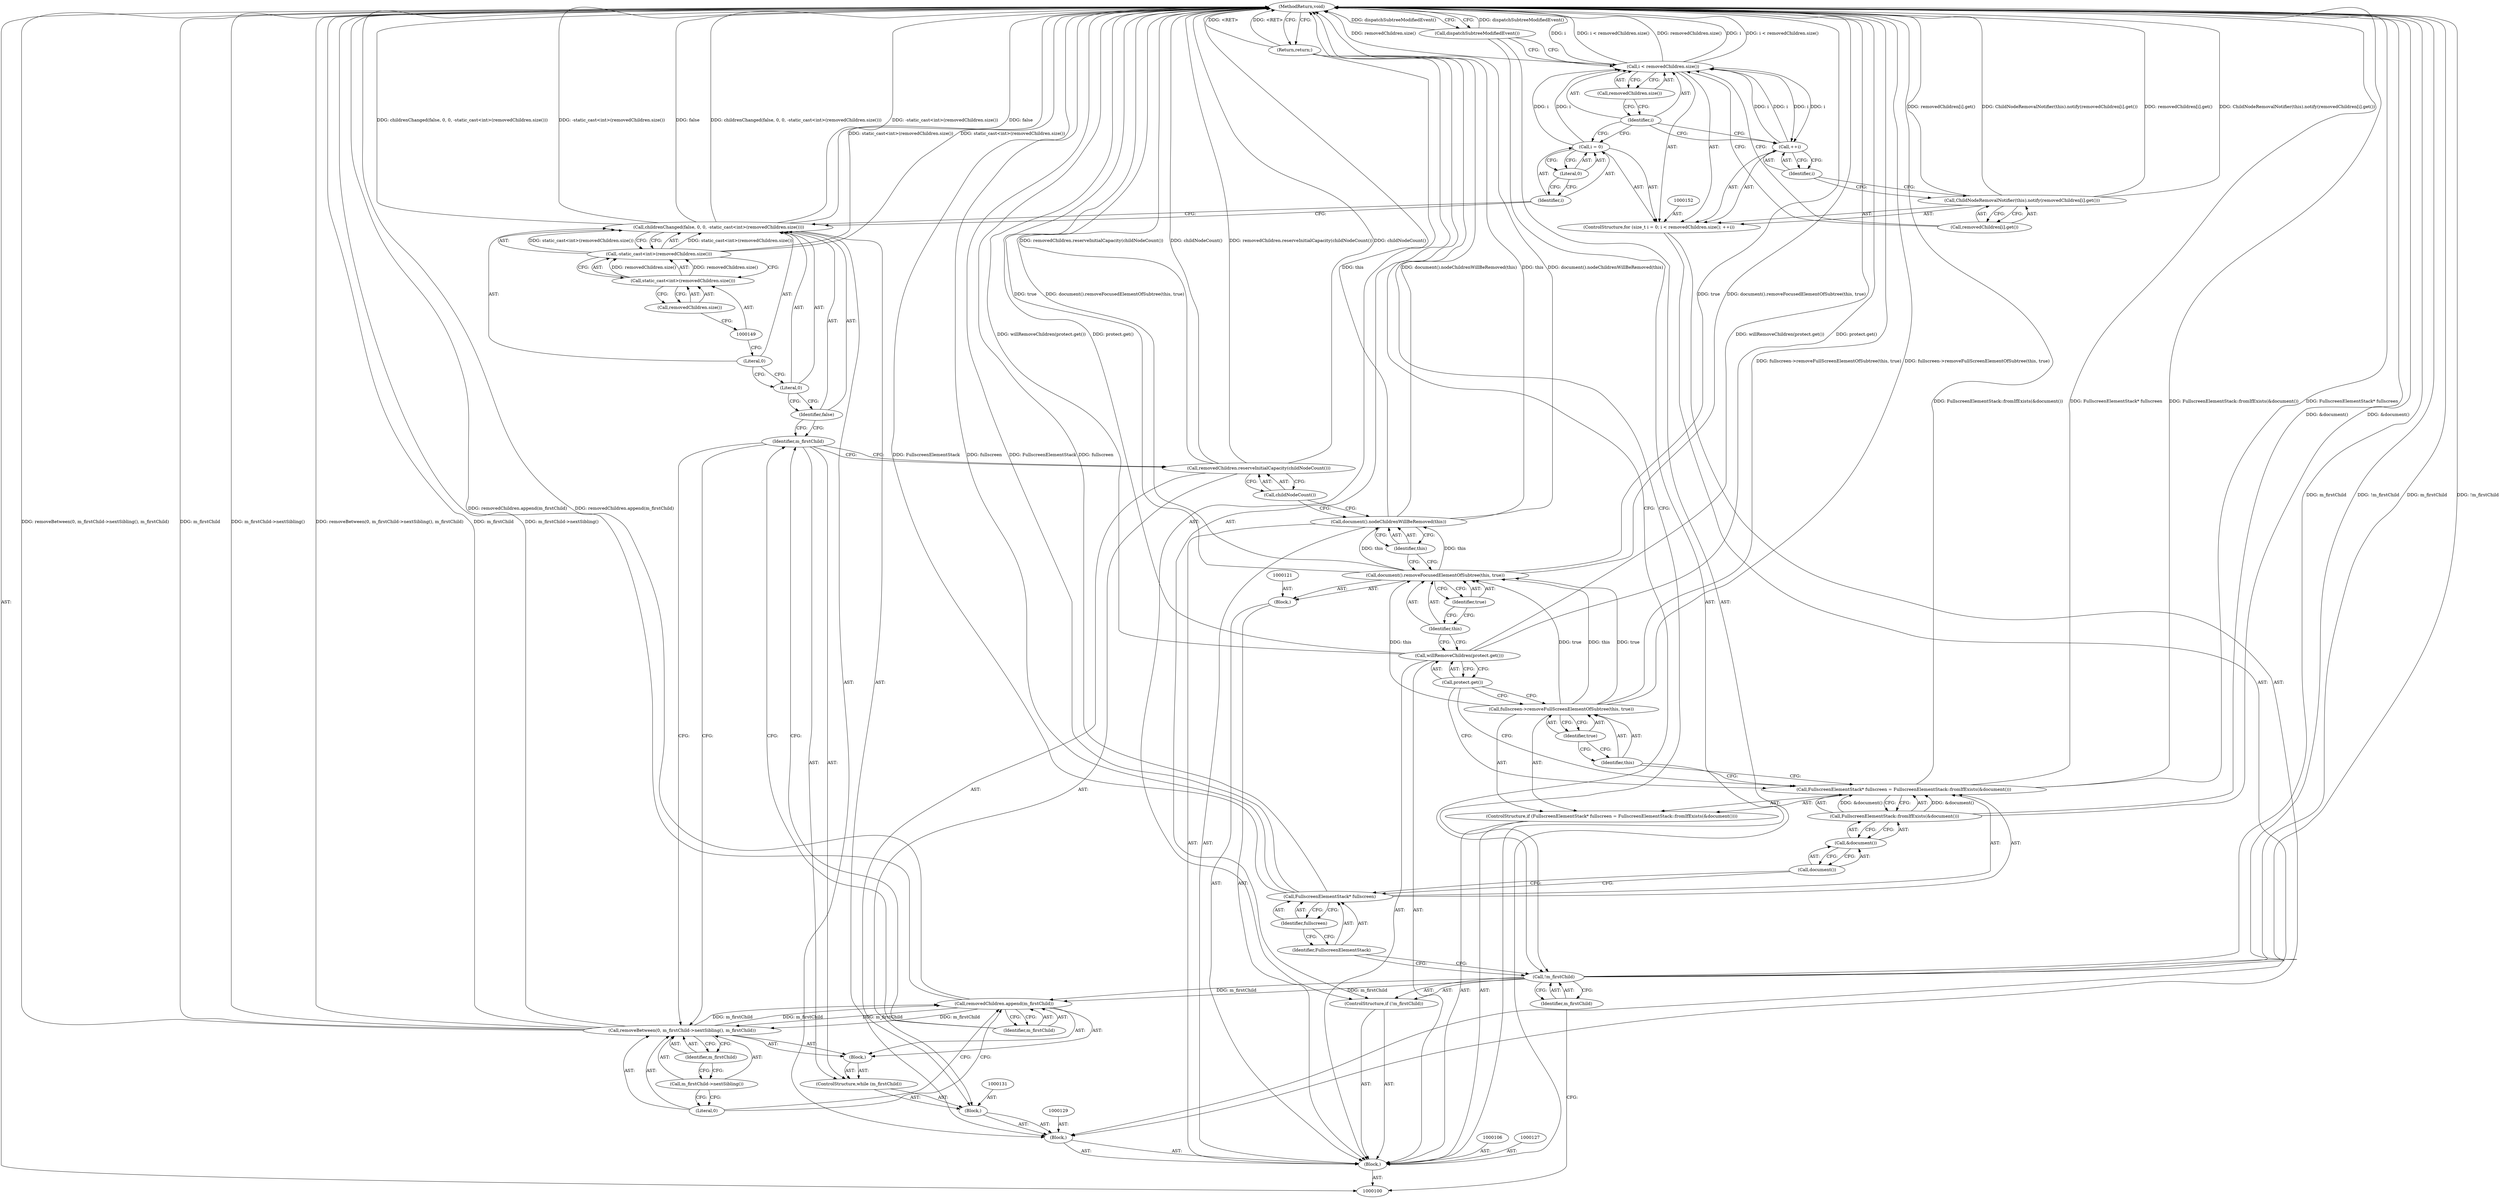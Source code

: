 digraph "0_Chrome_f084d7007f67809ef116ee6b11f251bf3c9ed895" {
"1000164" [label="(MethodReturn,void)"];
"1000119" [label="(Call,protect.get())"];
"1000118" [label="(Call,willRemoveChildren(protect.get()))"];
"1000120" [label="(Block,)"];
"1000123" [label="(Identifier,this)"];
"1000124" [label="(Identifier,true)"];
"1000122" [label="(Call,document().removeFocusedElementOfSubtree(this, true))"];
"1000125" [label="(Call,document().nodeChildrenWillBeRemoved(this))"];
"1000126" [label="(Identifier,this)"];
"1000101" [label="(Block,)"];
"1000128" [label="(Block,)"];
"1000130" [label="(Block,)"];
"1000132" [label="(Call,removedChildren.reserveInitialCapacity(childNodeCount()))"];
"1000133" [label="(Call,childNodeCount())"];
"1000134" [label="(ControlStructure,while (m_firstChild))"];
"1000135" [label="(Identifier,m_firstChild)"];
"1000136" [label="(Block,)"];
"1000137" [label="(Call,removedChildren.append(m_firstChild))"];
"1000138" [label="(Identifier,m_firstChild)"];
"1000139" [label="(Call,removeBetween(0, m_firstChild->nextSibling(), m_firstChild))"];
"1000140" [label="(Literal,0)"];
"1000141" [label="(Call,m_firstChild->nextSibling())"];
"1000142" [label="(Identifier,m_firstChild)"];
"1000102" [label="(ControlStructure,if (!m_firstChild))"];
"1000103" [label="(Call,!m_firstChild)"];
"1000104" [label="(Identifier,m_firstChild)"];
"1000144" [label="(Identifier,false)"];
"1000145" [label="(Literal,0)"];
"1000146" [label="(Literal,0)"];
"1000147" [label="(Call,-static_cast<int>(removedChildren.size()))"];
"1000148" [label="(Call,static_cast<int>(removedChildren.size()))"];
"1000150" [label="(Call,removedChildren.size())"];
"1000143" [label="(Call,childrenChanged(false, 0, 0, -static_cast<int>(removedChildren.size())))"];
"1000153" [label="(Call,i = 0)"];
"1000154" [label="(Identifier,i)"];
"1000155" [label="(Literal,0)"];
"1000156" [label="(Call,i < removedChildren.size())"];
"1000157" [label="(Identifier,i)"];
"1000158" [label="(Call,removedChildren.size())"];
"1000159" [label="(Call,++i)"];
"1000160" [label="(Identifier,i)"];
"1000151" [label="(ControlStructure,for (size_t i = 0; i < removedChildren.size(); ++i))"];
"1000161" [label="(Call,ChildNodeRemovalNotifier(this).notify(removedChildren[i].get()))"];
"1000162" [label="(Call,removedChildren[i].get())"];
"1000163" [label="(Call,dispatchSubtreeModifiedEvent())"];
"1000105" [label="(Return,return;)"];
"1000111" [label="(Identifier,fullscreen)"];
"1000107" [label="(ControlStructure,if (FullscreenElementStack* fullscreen = FullscreenElementStack::fromIfExists(&document())))"];
"1000112" [label="(Call,FullscreenElementStack::fromIfExists(&document()))"];
"1000108" [label="(Call,FullscreenElementStack* fullscreen = FullscreenElementStack::fromIfExists(&document()))"];
"1000109" [label="(Call,FullscreenElementStack* fullscreen)"];
"1000110" [label="(Identifier,FullscreenElementStack)"];
"1000113" [label="(Call,&document())"];
"1000114" [label="(Call,document())"];
"1000116" [label="(Identifier,this)"];
"1000117" [label="(Identifier,true)"];
"1000115" [label="(Call,fullscreen->removeFullScreenElementOfSubtree(this, true))"];
"1000164" -> "1000100"  [label="AST: "];
"1000164" -> "1000105"  [label="CFG: "];
"1000164" -> "1000163"  [label="CFG: "];
"1000125" -> "1000164"  [label="DDG: this"];
"1000125" -> "1000164"  [label="DDG: document().nodeChildrenWillBeRemoved(this)"];
"1000139" -> "1000164"  [label="DDG: m_firstChild"];
"1000139" -> "1000164"  [label="DDG: m_firstChild->nextSibling()"];
"1000139" -> "1000164"  [label="DDG: removeBetween(0, m_firstChild->nextSibling(), m_firstChild)"];
"1000156" -> "1000164"  [label="DDG: i"];
"1000156" -> "1000164"  [label="DDG: i < removedChildren.size()"];
"1000156" -> "1000164"  [label="DDG: removedChildren.size()"];
"1000103" -> "1000164"  [label="DDG: m_firstChild"];
"1000103" -> "1000164"  [label="DDG: !m_firstChild"];
"1000115" -> "1000164"  [label="DDG: fullscreen->removeFullScreenElementOfSubtree(this, true)"];
"1000147" -> "1000164"  [label="DDG: static_cast<int>(removedChildren.size())"];
"1000118" -> "1000164"  [label="DDG: willRemoveChildren(protect.get())"];
"1000118" -> "1000164"  [label="DDG: protect.get()"];
"1000122" -> "1000164"  [label="DDG: true"];
"1000122" -> "1000164"  [label="DDG: document().removeFocusedElementOfSubtree(this, true)"];
"1000132" -> "1000164"  [label="DDG: removedChildren.reserveInitialCapacity(childNodeCount())"];
"1000132" -> "1000164"  [label="DDG: childNodeCount()"];
"1000143" -> "1000164"  [label="DDG: false"];
"1000143" -> "1000164"  [label="DDG: childrenChanged(false, 0, 0, -static_cast<int>(removedChildren.size()))"];
"1000143" -> "1000164"  [label="DDG: -static_cast<int>(removedChildren.size())"];
"1000108" -> "1000164"  [label="DDG: FullscreenElementStack::fromIfExists(&document())"];
"1000108" -> "1000164"  [label="DDG: FullscreenElementStack* fullscreen"];
"1000112" -> "1000164"  [label="DDG: &document()"];
"1000109" -> "1000164"  [label="DDG: FullscreenElementStack"];
"1000109" -> "1000164"  [label="DDG: fullscreen"];
"1000163" -> "1000164"  [label="DDG: dispatchSubtreeModifiedEvent()"];
"1000161" -> "1000164"  [label="DDG: removedChildren[i].get()"];
"1000161" -> "1000164"  [label="DDG: ChildNodeRemovalNotifier(this).notify(removedChildren[i].get())"];
"1000137" -> "1000164"  [label="DDG: removedChildren.append(m_firstChild)"];
"1000105" -> "1000164"  [label="DDG: <RET>"];
"1000119" -> "1000118"  [label="AST: "];
"1000119" -> "1000115"  [label="CFG: "];
"1000119" -> "1000108"  [label="CFG: "];
"1000118" -> "1000119"  [label="CFG: "];
"1000118" -> "1000101"  [label="AST: "];
"1000118" -> "1000119"  [label="CFG: "];
"1000119" -> "1000118"  [label="AST: "];
"1000123" -> "1000118"  [label="CFG: "];
"1000118" -> "1000164"  [label="DDG: willRemoveChildren(protect.get())"];
"1000118" -> "1000164"  [label="DDG: protect.get()"];
"1000120" -> "1000101"  [label="AST: "];
"1000121" -> "1000120"  [label="AST: "];
"1000122" -> "1000120"  [label="AST: "];
"1000123" -> "1000122"  [label="AST: "];
"1000123" -> "1000118"  [label="CFG: "];
"1000124" -> "1000123"  [label="CFG: "];
"1000124" -> "1000122"  [label="AST: "];
"1000124" -> "1000123"  [label="CFG: "];
"1000122" -> "1000124"  [label="CFG: "];
"1000122" -> "1000120"  [label="AST: "];
"1000122" -> "1000124"  [label="CFG: "];
"1000123" -> "1000122"  [label="AST: "];
"1000124" -> "1000122"  [label="AST: "];
"1000126" -> "1000122"  [label="CFG: "];
"1000122" -> "1000164"  [label="DDG: true"];
"1000122" -> "1000164"  [label="DDG: document().removeFocusedElementOfSubtree(this, true)"];
"1000115" -> "1000122"  [label="DDG: this"];
"1000115" -> "1000122"  [label="DDG: true"];
"1000122" -> "1000125"  [label="DDG: this"];
"1000125" -> "1000101"  [label="AST: "];
"1000125" -> "1000126"  [label="CFG: "];
"1000126" -> "1000125"  [label="AST: "];
"1000133" -> "1000125"  [label="CFG: "];
"1000125" -> "1000164"  [label="DDG: this"];
"1000125" -> "1000164"  [label="DDG: document().nodeChildrenWillBeRemoved(this)"];
"1000122" -> "1000125"  [label="DDG: this"];
"1000126" -> "1000125"  [label="AST: "];
"1000126" -> "1000122"  [label="CFG: "];
"1000125" -> "1000126"  [label="CFG: "];
"1000101" -> "1000100"  [label="AST: "];
"1000102" -> "1000101"  [label="AST: "];
"1000106" -> "1000101"  [label="AST: "];
"1000107" -> "1000101"  [label="AST: "];
"1000118" -> "1000101"  [label="AST: "];
"1000120" -> "1000101"  [label="AST: "];
"1000125" -> "1000101"  [label="AST: "];
"1000127" -> "1000101"  [label="AST: "];
"1000128" -> "1000101"  [label="AST: "];
"1000163" -> "1000101"  [label="AST: "];
"1000128" -> "1000101"  [label="AST: "];
"1000129" -> "1000128"  [label="AST: "];
"1000130" -> "1000128"  [label="AST: "];
"1000143" -> "1000128"  [label="AST: "];
"1000151" -> "1000128"  [label="AST: "];
"1000130" -> "1000128"  [label="AST: "];
"1000131" -> "1000130"  [label="AST: "];
"1000132" -> "1000130"  [label="AST: "];
"1000134" -> "1000130"  [label="AST: "];
"1000132" -> "1000130"  [label="AST: "];
"1000132" -> "1000133"  [label="CFG: "];
"1000133" -> "1000132"  [label="AST: "];
"1000135" -> "1000132"  [label="CFG: "];
"1000132" -> "1000164"  [label="DDG: removedChildren.reserveInitialCapacity(childNodeCount())"];
"1000132" -> "1000164"  [label="DDG: childNodeCount()"];
"1000133" -> "1000132"  [label="AST: "];
"1000133" -> "1000125"  [label="CFG: "];
"1000132" -> "1000133"  [label="CFG: "];
"1000134" -> "1000130"  [label="AST: "];
"1000135" -> "1000134"  [label="AST: "];
"1000136" -> "1000134"  [label="AST: "];
"1000135" -> "1000134"  [label="AST: "];
"1000135" -> "1000139"  [label="CFG: "];
"1000135" -> "1000132"  [label="CFG: "];
"1000138" -> "1000135"  [label="CFG: "];
"1000144" -> "1000135"  [label="CFG: "];
"1000136" -> "1000134"  [label="AST: "];
"1000137" -> "1000136"  [label="AST: "];
"1000139" -> "1000136"  [label="AST: "];
"1000137" -> "1000136"  [label="AST: "];
"1000137" -> "1000138"  [label="CFG: "];
"1000138" -> "1000137"  [label="AST: "];
"1000140" -> "1000137"  [label="CFG: "];
"1000137" -> "1000164"  [label="DDG: removedChildren.append(m_firstChild)"];
"1000139" -> "1000137"  [label="DDG: m_firstChild"];
"1000103" -> "1000137"  [label="DDG: m_firstChild"];
"1000137" -> "1000139"  [label="DDG: m_firstChild"];
"1000138" -> "1000137"  [label="AST: "];
"1000138" -> "1000135"  [label="CFG: "];
"1000137" -> "1000138"  [label="CFG: "];
"1000139" -> "1000136"  [label="AST: "];
"1000139" -> "1000142"  [label="CFG: "];
"1000140" -> "1000139"  [label="AST: "];
"1000141" -> "1000139"  [label="AST: "];
"1000142" -> "1000139"  [label="AST: "];
"1000135" -> "1000139"  [label="CFG: "];
"1000139" -> "1000164"  [label="DDG: m_firstChild"];
"1000139" -> "1000164"  [label="DDG: m_firstChild->nextSibling()"];
"1000139" -> "1000164"  [label="DDG: removeBetween(0, m_firstChild->nextSibling(), m_firstChild)"];
"1000139" -> "1000137"  [label="DDG: m_firstChild"];
"1000137" -> "1000139"  [label="DDG: m_firstChild"];
"1000140" -> "1000139"  [label="AST: "];
"1000140" -> "1000137"  [label="CFG: "];
"1000141" -> "1000140"  [label="CFG: "];
"1000141" -> "1000139"  [label="AST: "];
"1000141" -> "1000140"  [label="CFG: "];
"1000142" -> "1000141"  [label="CFG: "];
"1000142" -> "1000139"  [label="AST: "];
"1000142" -> "1000141"  [label="CFG: "];
"1000139" -> "1000142"  [label="CFG: "];
"1000102" -> "1000101"  [label="AST: "];
"1000103" -> "1000102"  [label="AST: "];
"1000105" -> "1000102"  [label="AST: "];
"1000103" -> "1000102"  [label="AST: "];
"1000103" -> "1000104"  [label="CFG: "];
"1000104" -> "1000103"  [label="AST: "];
"1000105" -> "1000103"  [label="CFG: "];
"1000110" -> "1000103"  [label="CFG: "];
"1000103" -> "1000164"  [label="DDG: m_firstChild"];
"1000103" -> "1000164"  [label="DDG: !m_firstChild"];
"1000103" -> "1000137"  [label="DDG: m_firstChild"];
"1000104" -> "1000103"  [label="AST: "];
"1000104" -> "1000100"  [label="CFG: "];
"1000103" -> "1000104"  [label="CFG: "];
"1000144" -> "1000143"  [label="AST: "];
"1000144" -> "1000135"  [label="CFG: "];
"1000145" -> "1000144"  [label="CFG: "];
"1000145" -> "1000143"  [label="AST: "];
"1000145" -> "1000144"  [label="CFG: "];
"1000146" -> "1000145"  [label="CFG: "];
"1000146" -> "1000143"  [label="AST: "];
"1000146" -> "1000145"  [label="CFG: "];
"1000149" -> "1000146"  [label="CFG: "];
"1000147" -> "1000143"  [label="AST: "];
"1000147" -> "1000148"  [label="CFG: "];
"1000148" -> "1000147"  [label="AST: "];
"1000143" -> "1000147"  [label="CFG: "];
"1000147" -> "1000164"  [label="DDG: static_cast<int>(removedChildren.size())"];
"1000147" -> "1000143"  [label="DDG: static_cast<int>(removedChildren.size())"];
"1000148" -> "1000147"  [label="DDG: removedChildren.size()"];
"1000148" -> "1000147"  [label="AST: "];
"1000148" -> "1000150"  [label="CFG: "];
"1000149" -> "1000148"  [label="AST: "];
"1000150" -> "1000148"  [label="AST: "];
"1000147" -> "1000148"  [label="CFG: "];
"1000148" -> "1000147"  [label="DDG: removedChildren.size()"];
"1000150" -> "1000148"  [label="AST: "];
"1000150" -> "1000149"  [label="CFG: "];
"1000148" -> "1000150"  [label="CFG: "];
"1000143" -> "1000128"  [label="AST: "];
"1000143" -> "1000147"  [label="CFG: "];
"1000144" -> "1000143"  [label="AST: "];
"1000145" -> "1000143"  [label="AST: "];
"1000146" -> "1000143"  [label="AST: "];
"1000147" -> "1000143"  [label="AST: "];
"1000154" -> "1000143"  [label="CFG: "];
"1000143" -> "1000164"  [label="DDG: false"];
"1000143" -> "1000164"  [label="DDG: childrenChanged(false, 0, 0, -static_cast<int>(removedChildren.size()))"];
"1000143" -> "1000164"  [label="DDG: -static_cast<int>(removedChildren.size())"];
"1000147" -> "1000143"  [label="DDG: static_cast<int>(removedChildren.size())"];
"1000153" -> "1000151"  [label="AST: "];
"1000153" -> "1000155"  [label="CFG: "];
"1000154" -> "1000153"  [label="AST: "];
"1000155" -> "1000153"  [label="AST: "];
"1000157" -> "1000153"  [label="CFG: "];
"1000153" -> "1000156"  [label="DDG: i"];
"1000154" -> "1000153"  [label="AST: "];
"1000154" -> "1000143"  [label="CFG: "];
"1000155" -> "1000154"  [label="CFG: "];
"1000155" -> "1000153"  [label="AST: "];
"1000155" -> "1000154"  [label="CFG: "];
"1000153" -> "1000155"  [label="CFG: "];
"1000156" -> "1000151"  [label="AST: "];
"1000156" -> "1000158"  [label="CFG: "];
"1000157" -> "1000156"  [label="AST: "];
"1000158" -> "1000156"  [label="AST: "];
"1000162" -> "1000156"  [label="CFG: "];
"1000163" -> "1000156"  [label="CFG: "];
"1000156" -> "1000164"  [label="DDG: i"];
"1000156" -> "1000164"  [label="DDG: i < removedChildren.size()"];
"1000156" -> "1000164"  [label="DDG: removedChildren.size()"];
"1000159" -> "1000156"  [label="DDG: i"];
"1000153" -> "1000156"  [label="DDG: i"];
"1000156" -> "1000159"  [label="DDG: i"];
"1000157" -> "1000156"  [label="AST: "];
"1000157" -> "1000153"  [label="CFG: "];
"1000157" -> "1000159"  [label="CFG: "];
"1000158" -> "1000157"  [label="CFG: "];
"1000158" -> "1000156"  [label="AST: "];
"1000158" -> "1000157"  [label="CFG: "];
"1000156" -> "1000158"  [label="CFG: "];
"1000159" -> "1000151"  [label="AST: "];
"1000159" -> "1000160"  [label="CFG: "];
"1000160" -> "1000159"  [label="AST: "];
"1000157" -> "1000159"  [label="CFG: "];
"1000159" -> "1000156"  [label="DDG: i"];
"1000156" -> "1000159"  [label="DDG: i"];
"1000160" -> "1000159"  [label="AST: "];
"1000160" -> "1000161"  [label="CFG: "];
"1000159" -> "1000160"  [label="CFG: "];
"1000151" -> "1000128"  [label="AST: "];
"1000152" -> "1000151"  [label="AST: "];
"1000153" -> "1000151"  [label="AST: "];
"1000156" -> "1000151"  [label="AST: "];
"1000159" -> "1000151"  [label="AST: "];
"1000161" -> "1000151"  [label="AST: "];
"1000161" -> "1000151"  [label="AST: "];
"1000161" -> "1000162"  [label="CFG: "];
"1000162" -> "1000161"  [label="AST: "];
"1000160" -> "1000161"  [label="CFG: "];
"1000161" -> "1000164"  [label="DDG: removedChildren[i].get()"];
"1000161" -> "1000164"  [label="DDG: ChildNodeRemovalNotifier(this).notify(removedChildren[i].get())"];
"1000162" -> "1000161"  [label="AST: "];
"1000162" -> "1000156"  [label="CFG: "];
"1000161" -> "1000162"  [label="CFG: "];
"1000163" -> "1000101"  [label="AST: "];
"1000163" -> "1000156"  [label="CFG: "];
"1000164" -> "1000163"  [label="CFG: "];
"1000163" -> "1000164"  [label="DDG: dispatchSubtreeModifiedEvent()"];
"1000105" -> "1000102"  [label="AST: "];
"1000105" -> "1000103"  [label="CFG: "];
"1000164" -> "1000105"  [label="CFG: "];
"1000105" -> "1000164"  [label="DDG: <RET>"];
"1000111" -> "1000109"  [label="AST: "];
"1000111" -> "1000110"  [label="CFG: "];
"1000109" -> "1000111"  [label="CFG: "];
"1000107" -> "1000101"  [label="AST: "];
"1000108" -> "1000107"  [label="AST: "];
"1000115" -> "1000107"  [label="AST: "];
"1000112" -> "1000108"  [label="AST: "];
"1000112" -> "1000113"  [label="CFG: "];
"1000113" -> "1000112"  [label="AST: "];
"1000108" -> "1000112"  [label="CFG: "];
"1000112" -> "1000164"  [label="DDG: &document()"];
"1000112" -> "1000108"  [label="DDG: &document()"];
"1000108" -> "1000107"  [label="AST: "];
"1000108" -> "1000112"  [label="CFG: "];
"1000109" -> "1000108"  [label="AST: "];
"1000112" -> "1000108"  [label="AST: "];
"1000116" -> "1000108"  [label="CFG: "];
"1000119" -> "1000108"  [label="CFG: "];
"1000108" -> "1000164"  [label="DDG: FullscreenElementStack::fromIfExists(&document())"];
"1000108" -> "1000164"  [label="DDG: FullscreenElementStack* fullscreen"];
"1000112" -> "1000108"  [label="DDG: &document()"];
"1000109" -> "1000108"  [label="AST: "];
"1000109" -> "1000111"  [label="CFG: "];
"1000110" -> "1000109"  [label="AST: "];
"1000111" -> "1000109"  [label="AST: "];
"1000114" -> "1000109"  [label="CFG: "];
"1000109" -> "1000164"  [label="DDG: FullscreenElementStack"];
"1000109" -> "1000164"  [label="DDG: fullscreen"];
"1000110" -> "1000109"  [label="AST: "];
"1000110" -> "1000103"  [label="CFG: "];
"1000111" -> "1000110"  [label="CFG: "];
"1000113" -> "1000112"  [label="AST: "];
"1000113" -> "1000114"  [label="CFG: "];
"1000114" -> "1000113"  [label="AST: "];
"1000112" -> "1000113"  [label="CFG: "];
"1000114" -> "1000113"  [label="AST: "];
"1000114" -> "1000109"  [label="CFG: "];
"1000113" -> "1000114"  [label="CFG: "];
"1000116" -> "1000115"  [label="AST: "];
"1000116" -> "1000108"  [label="CFG: "];
"1000117" -> "1000116"  [label="CFG: "];
"1000117" -> "1000115"  [label="AST: "];
"1000117" -> "1000116"  [label="CFG: "];
"1000115" -> "1000117"  [label="CFG: "];
"1000115" -> "1000107"  [label="AST: "];
"1000115" -> "1000117"  [label="CFG: "];
"1000116" -> "1000115"  [label="AST: "];
"1000117" -> "1000115"  [label="AST: "];
"1000119" -> "1000115"  [label="CFG: "];
"1000115" -> "1000164"  [label="DDG: fullscreen->removeFullScreenElementOfSubtree(this, true)"];
"1000115" -> "1000122"  [label="DDG: this"];
"1000115" -> "1000122"  [label="DDG: true"];
}
